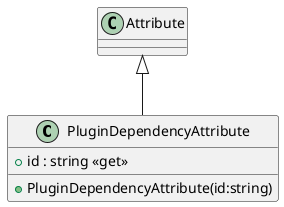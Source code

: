 @startuml
class PluginDependencyAttribute {
    + PluginDependencyAttribute(id:string)
    + id : string <<get>>
}
Attribute <|-- PluginDependencyAttribute
@enduml
